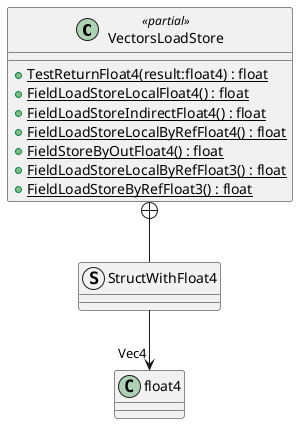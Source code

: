 @startuml
class VectorsLoadStore <<partial>> {
    + {static} TestReturnFloat4(result:float4) : float
    + {static} FieldLoadStoreLocalFloat4() : float
    + {static} FieldLoadStoreIndirectFloat4() : float
    + {static} FieldLoadStoreLocalByRefFloat4() : float
    + {static} FieldStoreByOutFloat4() : float
    + {static} FieldLoadStoreLocalByRefFloat3() : float
    + {static} FieldLoadStoreByRefFloat3() : float
}
struct StructWithFloat4 {
}
VectorsLoadStore +-- StructWithFloat4
StructWithFloat4 --> "Vec4" float4
@enduml
